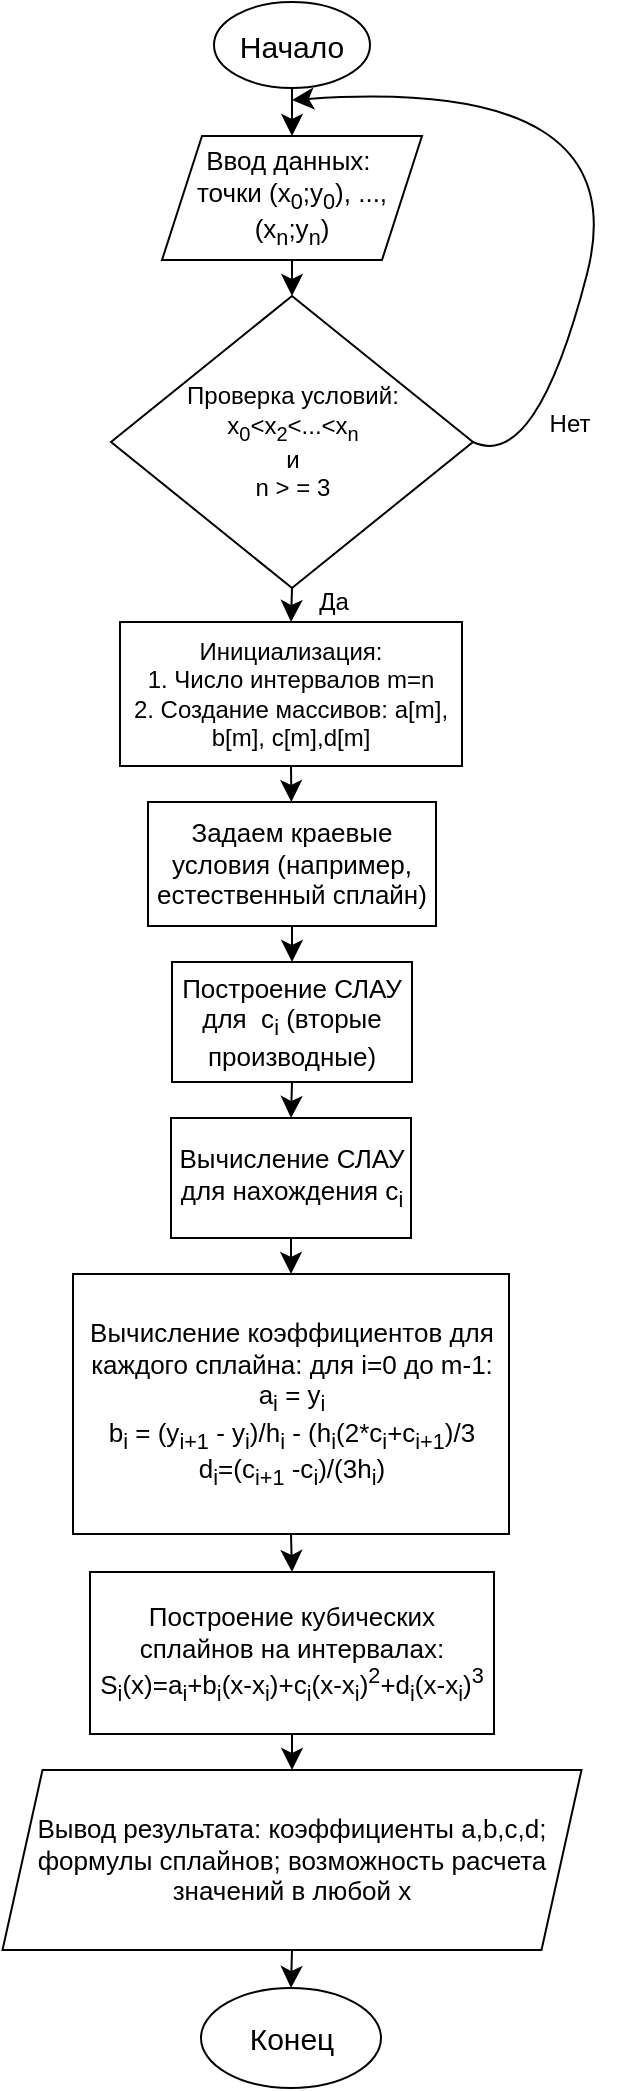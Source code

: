 <mxfile version="26.0.16">
  <diagram name="Страница — 1" id="iWyMIjU8vxR622FMGBJU">
    <mxGraphModel dx="2137" dy="1425" grid="0" gridSize="10" guides="1" tooltips="1" connect="1" arrows="1" fold="1" page="0" pageScale="1" pageWidth="827" pageHeight="1169" math="0" shadow="0">
      <root>
        <mxCell id="0" />
        <mxCell id="1" parent="0" />
        <mxCell id="s4Sy-uvkp59N9R9IIiVp-12" style="edgeStyle=none;curved=1;rounded=0;orthogonalLoop=1;jettySize=auto;html=1;exitX=0.5;exitY=1;exitDx=0;exitDy=0;entryX=0.5;entryY=0;entryDx=0;entryDy=0;fontSize=12;startSize=8;endSize=8;" edge="1" parent="1" source="s4Sy-uvkp59N9R9IIiVp-1" target="s4Sy-uvkp59N9R9IIiVp-2">
          <mxGeometry relative="1" as="geometry" />
        </mxCell>
        <mxCell id="s4Sy-uvkp59N9R9IIiVp-1" value="&lt;font style=&quot;font-size: 15px;&quot;&gt;Начало&lt;/font&gt;" style="ellipse;whiteSpace=wrap;html=1;" vertex="1" parent="1">
          <mxGeometry x="9" y="-101" width="78" height="43" as="geometry" />
        </mxCell>
        <mxCell id="s4Sy-uvkp59N9R9IIiVp-13" style="edgeStyle=none;curved=1;rounded=0;orthogonalLoop=1;jettySize=auto;html=1;exitX=0.5;exitY=1;exitDx=0;exitDy=0;entryX=0.5;entryY=0;entryDx=0;entryDy=0;fontSize=12;startSize=8;endSize=8;" edge="1" parent="1" source="s4Sy-uvkp59N9R9IIiVp-2" target="s4Sy-uvkp59N9R9IIiVp-3">
          <mxGeometry relative="1" as="geometry" />
        </mxCell>
        <mxCell id="s4Sy-uvkp59N9R9IIiVp-2" value="&lt;font style=&quot;font-size: 13px;&quot;&gt;Ввод данных:&amp;nbsp;&lt;/font&gt;&lt;div&gt;&lt;font style=&quot;font-size: 13px;&quot;&gt;точки (x&lt;sub&gt;0&lt;/sub&gt;;y&lt;sub&gt;0&lt;/sub&gt;), ..., (x&lt;sub&gt;n&lt;/sub&gt;;y&lt;sub&gt;n&lt;/sub&gt;)&lt;/font&gt;&lt;/div&gt;" style="shape=parallelogram;perimeter=parallelogramPerimeter;whiteSpace=wrap;html=1;fixedSize=1;" vertex="1" parent="1">
          <mxGeometry x="-17" y="-34" width="130" height="62" as="geometry" />
        </mxCell>
        <mxCell id="s4Sy-uvkp59N9R9IIiVp-14" style="edgeStyle=none;curved=1;rounded=0;orthogonalLoop=1;jettySize=auto;html=1;exitX=0.5;exitY=1;exitDx=0;exitDy=0;entryX=0.5;entryY=0;entryDx=0;entryDy=0;fontSize=12;startSize=8;endSize=8;" edge="1" parent="1" source="s4Sy-uvkp59N9R9IIiVp-3" target="s4Sy-uvkp59N9R9IIiVp-4">
          <mxGeometry relative="1" as="geometry" />
        </mxCell>
        <mxCell id="s4Sy-uvkp59N9R9IIiVp-16" style="edgeStyle=none;curved=1;rounded=0;orthogonalLoop=1;jettySize=auto;html=1;exitX=1;exitY=0.5;exitDx=0;exitDy=0;fontSize=12;startSize=8;endSize=8;" edge="1" parent="1" source="s4Sy-uvkp59N9R9IIiVp-3">
          <mxGeometry relative="1" as="geometry">
            <mxPoint x="48" y="-52" as="targetPoint" />
            <Array as="points">
              <mxPoint x="170" y="134" />
              <mxPoint x="221" y="-64" />
            </Array>
          </mxGeometry>
        </mxCell>
        <mxCell id="s4Sy-uvkp59N9R9IIiVp-3" value="&lt;font&gt;Проверка условий&lt;span style=&quot;background-color: transparent; color: light-dark(rgb(0, 0, 0), rgb(255, 255, 255));&quot;&gt;:&lt;/span&gt;&lt;/font&gt;&lt;div&gt;&lt;font&gt;x&lt;sub&gt;0&lt;/sub&gt;&amp;lt;x&lt;sub&gt;2&lt;/sub&gt;&amp;lt;...&amp;lt;x&lt;sub&gt;n&lt;/sub&gt;&lt;/font&gt;&lt;/div&gt;&lt;div&gt;&lt;font&gt;и&lt;/font&gt;&lt;/div&gt;&lt;div&gt;&lt;font&gt;n &amp;gt; = 3&lt;/font&gt;&lt;/div&gt;" style="rhombus;whiteSpace=wrap;html=1;" vertex="1" parent="1">
          <mxGeometry x="-42.5" y="46" width="181" height="146" as="geometry" />
        </mxCell>
        <mxCell id="s4Sy-uvkp59N9R9IIiVp-19" style="edgeStyle=none;curved=1;rounded=0;orthogonalLoop=1;jettySize=auto;html=1;exitX=0.5;exitY=1;exitDx=0;exitDy=0;fontSize=12;startSize=8;endSize=8;" edge="1" parent="1" source="s4Sy-uvkp59N9R9IIiVp-4" target="s4Sy-uvkp59N9R9IIiVp-5">
          <mxGeometry relative="1" as="geometry" />
        </mxCell>
        <mxCell id="s4Sy-uvkp59N9R9IIiVp-4" value="Инициализация:&lt;div&gt;1. Число интервалов m=n&lt;/div&gt;&lt;div&gt;2. Создание массивов: a[m], b[m], c[m],d[m]&lt;/div&gt;" style="rounded=0;whiteSpace=wrap;html=1;" vertex="1" parent="1">
          <mxGeometry x="-38" y="209" width="171" height="72" as="geometry" />
        </mxCell>
        <mxCell id="s4Sy-uvkp59N9R9IIiVp-20" style="edgeStyle=none;curved=1;rounded=0;orthogonalLoop=1;jettySize=auto;html=1;exitX=0.5;exitY=1;exitDx=0;exitDy=0;entryX=0.5;entryY=0;entryDx=0;entryDy=0;fontSize=12;startSize=8;endSize=8;" edge="1" parent="1" source="s4Sy-uvkp59N9R9IIiVp-5" target="s4Sy-uvkp59N9R9IIiVp-6">
          <mxGeometry relative="1" as="geometry" />
        </mxCell>
        <mxCell id="s4Sy-uvkp59N9R9IIiVp-5" value="&lt;font style=&quot;font-size: 13px;&quot;&gt;Задаем краевые условия (например, естественный сплайн)&lt;/font&gt;" style="rounded=0;whiteSpace=wrap;html=1;" vertex="1" parent="1">
          <mxGeometry x="-24" y="299" width="144" height="62" as="geometry" />
        </mxCell>
        <mxCell id="s4Sy-uvkp59N9R9IIiVp-21" style="edgeStyle=none;curved=1;rounded=0;orthogonalLoop=1;jettySize=auto;html=1;exitX=0.5;exitY=1;exitDx=0;exitDy=0;entryX=0.5;entryY=0;entryDx=0;entryDy=0;fontSize=12;startSize=8;endSize=8;" edge="1" parent="1" source="s4Sy-uvkp59N9R9IIiVp-6" target="s4Sy-uvkp59N9R9IIiVp-7">
          <mxGeometry relative="1" as="geometry" />
        </mxCell>
        <mxCell id="s4Sy-uvkp59N9R9IIiVp-6" value="&lt;font style=&quot;font-size: 13px;&quot;&gt;Построение СЛАУ для&amp;nbsp; c&lt;sub&gt;i&lt;/sub&gt;&amp;nbsp;(вторые производные)&lt;/font&gt;" style="rounded=0;whiteSpace=wrap;html=1;" vertex="1" parent="1">
          <mxGeometry x="-12" y="379" width="120" height="60" as="geometry" />
        </mxCell>
        <mxCell id="s4Sy-uvkp59N9R9IIiVp-22" style="edgeStyle=none;curved=1;rounded=0;orthogonalLoop=1;jettySize=auto;html=1;exitX=0.5;exitY=1;exitDx=0;exitDy=0;entryX=0.5;entryY=0;entryDx=0;entryDy=0;fontSize=12;startSize=8;endSize=8;" edge="1" parent="1" source="s4Sy-uvkp59N9R9IIiVp-7" target="s4Sy-uvkp59N9R9IIiVp-8">
          <mxGeometry relative="1" as="geometry" />
        </mxCell>
        <mxCell id="s4Sy-uvkp59N9R9IIiVp-7" value="&lt;font style=&quot;font-size: 13px;&quot;&gt;Вычисление СЛАУ для нахождения c&lt;sub&gt;i&lt;/sub&gt;&lt;/font&gt;" style="rounded=0;whiteSpace=wrap;html=1;" vertex="1" parent="1">
          <mxGeometry x="-12.5" y="457" width="120" height="60" as="geometry" />
        </mxCell>
        <mxCell id="s4Sy-uvkp59N9R9IIiVp-23" style="edgeStyle=none;curved=1;rounded=0;orthogonalLoop=1;jettySize=auto;html=1;exitX=0.5;exitY=1;exitDx=0;exitDy=0;entryX=0.5;entryY=0;entryDx=0;entryDy=0;fontSize=12;startSize=8;endSize=8;" edge="1" parent="1" source="s4Sy-uvkp59N9R9IIiVp-8" target="s4Sy-uvkp59N9R9IIiVp-9">
          <mxGeometry relative="1" as="geometry" />
        </mxCell>
        <mxCell id="s4Sy-uvkp59N9R9IIiVp-8" value="&lt;font style=&quot;font-size: 13px;&quot;&gt;Вычисление коэффициентов для каждого сплайна: для i=0 до m-1:&lt;/font&gt;&lt;div&gt;&lt;font style=&quot;font-size: 13px;&quot;&gt;a&lt;sub&gt;i&lt;/sub&gt;&amp;nbsp;= y&lt;sub&gt;i&lt;/sub&gt;&lt;/font&gt;&lt;/div&gt;&lt;div&gt;&lt;font style=&quot;font-size: 13px;&quot;&gt;b&lt;sub&gt;i&lt;/sub&gt;&amp;nbsp;= (y&lt;sub&gt;i+1&lt;/sub&gt;&amp;nbsp;- y&lt;sub&gt;i&lt;/sub&gt;)/h&lt;sub&gt;i&lt;/sub&gt;&amp;nbsp;- (h&lt;sub&gt;i&lt;/sub&gt;(2*c&lt;sub&gt;i&lt;/sub&gt;+c&lt;sub&gt;i+1&lt;/sub&gt;)/3&lt;/font&gt;&lt;/div&gt;&lt;div&gt;&lt;font style=&quot;font-size: 13px;&quot;&gt;d&lt;sub&gt;i&lt;/sub&gt;=(c&lt;sub&gt;i+1&lt;/sub&gt;&amp;nbsp;-c&lt;sub&gt;i&lt;/sub&gt;)/(3h&lt;sub&gt;i&lt;/sub&gt;)&lt;/font&gt;&lt;/div&gt;" style="rounded=0;whiteSpace=wrap;html=1;" vertex="1" parent="1">
          <mxGeometry x="-61.5" y="535" width="218" height="130" as="geometry" />
        </mxCell>
        <mxCell id="s4Sy-uvkp59N9R9IIiVp-24" style="edgeStyle=none;curved=1;rounded=0;orthogonalLoop=1;jettySize=auto;html=1;exitX=0.5;exitY=1;exitDx=0;exitDy=0;entryX=0.5;entryY=0;entryDx=0;entryDy=0;fontSize=12;startSize=8;endSize=8;" edge="1" parent="1" source="s4Sy-uvkp59N9R9IIiVp-9" target="s4Sy-uvkp59N9R9IIiVp-10">
          <mxGeometry relative="1" as="geometry" />
        </mxCell>
        <mxCell id="s4Sy-uvkp59N9R9IIiVp-9" value="&lt;font style=&quot;font-size: 13px;&quot;&gt;Построение кубических сплайнов на интервалах:&lt;/font&gt;&lt;div&gt;&lt;font style=&quot;font-size: 13px;&quot;&gt;S&lt;sub&gt;i&lt;/sub&gt;(x)=a&lt;sub&gt;i&lt;/sub&gt;+b&lt;sub&gt;i&lt;/sub&gt;(x-x&lt;sub&gt;i&lt;/sub&gt;)+c&lt;sub&gt;i&lt;/sub&gt;(x-x&lt;sub&gt;i&lt;/sub&gt;)&lt;sup&gt;2&lt;/sup&gt;+d&lt;sub&gt;i&lt;/sub&gt;(x-x&lt;sub&gt;i&lt;/sub&gt;)&lt;sup&gt;3&lt;/sup&gt;&lt;/font&gt;&lt;/div&gt;" style="rounded=0;whiteSpace=wrap;html=1;" vertex="1" parent="1">
          <mxGeometry x="-53" y="684" width="202" height="81" as="geometry" />
        </mxCell>
        <mxCell id="s4Sy-uvkp59N9R9IIiVp-25" style="edgeStyle=none;curved=1;rounded=0;orthogonalLoop=1;jettySize=auto;html=1;exitX=0.5;exitY=1;exitDx=0;exitDy=0;entryX=0.5;entryY=0;entryDx=0;entryDy=0;fontSize=12;startSize=8;endSize=8;" edge="1" parent="1" source="s4Sy-uvkp59N9R9IIiVp-10" target="s4Sy-uvkp59N9R9IIiVp-11">
          <mxGeometry relative="1" as="geometry" />
        </mxCell>
        <mxCell id="s4Sy-uvkp59N9R9IIiVp-10" value="&lt;font style=&quot;font-size: 13px;&quot;&gt;Вывод результата: коэффициенты a,b,c,d; формулы сплайнов; возможность расчета значений в любой x&lt;/font&gt;" style="shape=parallelogram;perimeter=parallelogramPerimeter;whiteSpace=wrap;html=1;fixedSize=1;" vertex="1" parent="1">
          <mxGeometry x="-96.75" y="783" width="289.5" height="90" as="geometry" />
        </mxCell>
        <mxCell id="s4Sy-uvkp59N9R9IIiVp-11" value="&lt;font style=&quot;font-size: 15px;&quot;&gt;Конец&lt;/font&gt;" style="ellipse;whiteSpace=wrap;html=1;" vertex="1" parent="1">
          <mxGeometry x="2.5" y="892" width="90" height="50" as="geometry" />
        </mxCell>
        <mxCell id="s4Sy-uvkp59N9R9IIiVp-15" value="Да" style="text;html=1;align=center;verticalAlign=middle;whiteSpace=wrap;rounded=0;" vertex="1" parent="1">
          <mxGeometry x="39" y="184" width="60" height="30" as="geometry" />
        </mxCell>
        <mxCell id="s4Sy-uvkp59N9R9IIiVp-18" value="Нет" style="text;html=1;align=center;verticalAlign=middle;whiteSpace=wrap;rounded=0;" vertex="1" parent="1">
          <mxGeometry x="156.5" y="95" width="60" height="30" as="geometry" />
        </mxCell>
      </root>
    </mxGraphModel>
  </diagram>
</mxfile>
